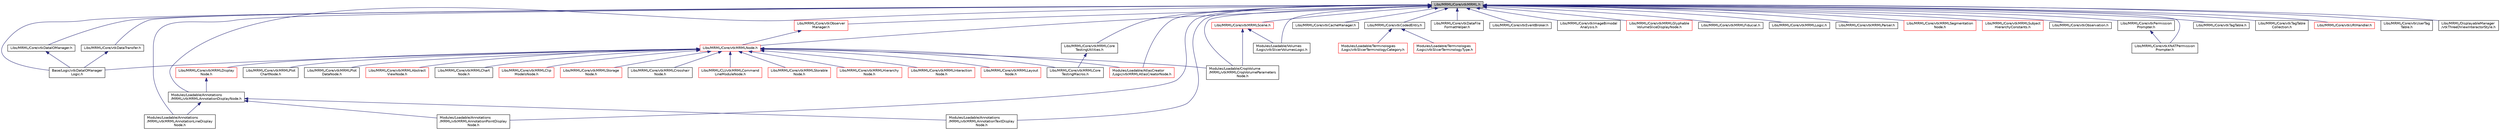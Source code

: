 digraph "Libs/MRML/Core/vtkMRML.h"
{
  bgcolor="transparent";
  edge [fontname="Helvetica",fontsize="10",labelfontname="Helvetica",labelfontsize="10"];
  node [fontname="Helvetica",fontsize="10",shape=record];
  Node2 [label="Libs/MRML/Core/vtkMRML.h",height=0.2,width=0.4,color="black", fillcolor="grey75", style="filled", fontcolor="black"];
  Node2 -> Node3 [dir="back",color="midnightblue",fontsize="10",style="solid",fontname="Helvetica"];
  Node3 [label="Base/Logic/vtkDataIOManager\lLogic.h",height=0.2,width=0.4,color="black",URL="$vtkDataIOManagerLogic_8h.html"];
  Node2 -> Node4 [dir="back",color="midnightblue",fontsize="10",style="solid",fontname="Helvetica"];
  Node4 [label="Libs/MRML/Core/vtkCacheManager.h",height=0.2,width=0.4,color="black",URL="$vtkCacheManager_8h.html"];
  Node2 -> Node5 [dir="back",color="midnightblue",fontsize="10",style="solid",fontname="Helvetica"];
  Node5 [label="Libs/MRML/Core/vtkCodedEntry.h",height=0.2,width=0.4,color="black",URL="$vtkCodedEntry_8h.html"];
  Node5 -> Node6 [dir="back",color="midnightblue",fontsize="10",style="solid",fontname="Helvetica"];
  Node6 [label="Modules/Loadable/Terminologies\l/Logic/vtkSlicerTerminologyCategory.h",height=0.2,width=0.4,color="red",URL="$vtkSlicerTerminologyCategory_8h.html"];
  Node5 -> Node11 [dir="back",color="midnightblue",fontsize="10",style="solid",fontname="Helvetica"];
  Node11 [label="Modules/Loadable/Terminologies\l/Logic/vtkSlicerTerminologyType.h",height=0.2,width=0.4,color="red",URL="$vtkSlicerTerminologyType_8h.html"];
  Node2 -> Node12 [dir="back",color="midnightblue",fontsize="10",style="solid",fontname="Helvetica"];
  Node12 [label="Libs/MRML/Core/vtkDataFile\lFormatHelper.h",height=0.2,width=0.4,color="black",URL="$vtkDataFileFormatHelper_8h.html"];
  Node2 -> Node13 [dir="back",color="midnightblue",fontsize="10",style="solid",fontname="Helvetica"];
  Node13 [label="Libs/MRML/Core/vtkDataIOManager.h",height=0.2,width=0.4,color="black",URL="$vtkDataIOManager_8h.html"];
  Node13 -> Node3 [dir="back",color="midnightblue",fontsize="10",style="solid",fontname="Helvetica"];
  Node2 -> Node14 [dir="back",color="midnightblue",fontsize="10",style="solid",fontname="Helvetica"];
  Node14 [label="Libs/MRML/Core/vtkDataTransfer.h",height=0.2,width=0.4,color="black",URL="$vtkDataTransfer_8h.html"];
  Node14 -> Node3 [dir="back",color="midnightblue",fontsize="10",style="solid",fontname="Helvetica"];
  Node2 -> Node15 [dir="back",color="midnightblue",fontsize="10",style="solid",fontname="Helvetica"];
  Node15 [label="Libs/MRML/Core/vtkEventBroker.h",height=0.2,width=0.4,color="black",URL="$vtkEventBroker_8h.html"];
  Node2 -> Node16 [dir="back",color="midnightblue",fontsize="10",style="solid",fontname="Helvetica"];
  Node16 [label="Libs/MRML/Core/vtkImageBimodal\lAnalysis.h",height=0.2,width=0.4,color="black",URL="$vtkImageBimodalAnalysis_8h.html"];
  Node2 -> Node17 [dir="back",color="midnightblue",fontsize="10",style="solid",fontname="Helvetica"];
  Node17 [label="Libs/MRML/Core/vtkMRMLNode.h",height=0.2,width=0.4,color="red",URL="$vtkMRMLNode_8h.html"];
  Node17 -> Node3 [dir="back",color="midnightblue",fontsize="10",style="solid",fontname="Helvetica"];
  Node17 -> Node18 [dir="back",color="midnightblue",fontsize="10",style="solid",fontname="Helvetica"];
  Node18 [label="Libs/MRML/CLI/vtkMRMLCommand\lLineModuleNode.h",height=0.2,width=0.4,color="red",URL="$vtkMRMLCommandLineModuleNode_8h.html"];
  Node17 -> Node20 [dir="back",color="midnightblue",fontsize="10",style="solid",fontname="Helvetica"];
  Node20 [label="Libs/MRML/Core/vtkMRMLStorable\lNode.h",height=0.2,width=0.4,color="red",URL="$vtkMRMLStorableNode_8h.html"];
  Node17 -> Node82 [dir="back",color="midnightblue",fontsize="10",style="solid",fontname="Helvetica"];
  Node82 [label="Libs/MRML/Core/vtkMRMLAbstract\lViewNode.h",height=0.2,width=0.4,color="red",URL="$vtkMRMLAbstractViewNode_8h.html"];
  Node17 -> Node89 [dir="back",color="midnightblue",fontsize="10",style="solid",fontname="Helvetica"];
  Node89 [label="Libs/MRML/Core/vtkMRMLChart\lNode.h",height=0.2,width=0.4,color="black",URL="$vtkMRMLChartNode_8h.html"];
  Node17 -> Node90 [dir="back",color="midnightblue",fontsize="10",style="solid",fontname="Helvetica"];
  Node90 [label="Libs/MRML/Core/vtkMRMLClip\lModelsNode.h",height=0.2,width=0.4,color="red",URL="$vtkMRMLClipModelsNode_8h.html"];
  Node17 -> Node92 [dir="back",color="midnightblue",fontsize="10",style="solid",fontname="Helvetica"];
  Node92 [label="Libs/MRML/Core/vtkMRMLStorage\lNode.h",height=0.2,width=0.4,color="red",URL="$vtkMRMLStorageNode_8h.html"];
  Node17 -> Node119 [dir="back",color="midnightblue",fontsize="10",style="solid",fontname="Helvetica"];
  Node119 [label="Libs/MRML/Core/vtkMRMLCore\lTestingMacros.h",height=0.2,width=0.4,color="black",URL="$vtkMRMLCoreTestingMacros_8h.html"];
  Node17 -> Node85 [dir="back",color="midnightblue",fontsize="10",style="solid",fontname="Helvetica"];
  Node85 [label="Libs/MRML/Core/vtkMRMLCrosshair\lNode.h",height=0.2,width=0.4,color="black",URL="$vtkMRMLCrosshairNode_8h.html"];
  Node17 -> Node120 [dir="back",color="midnightblue",fontsize="10",style="solid",fontname="Helvetica"];
  Node120 [label="Libs/MRML/Core/vtkMRMLDisplay\lNode.h",height=0.2,width=0.4,color="red",URL="$vtkMRMLDisplayNode_8h.html"];
  Node120 -> Node55 [dir="back",color="midnightblue",fontsize="10",style="solid",fontname="Helvetica"];
  Node55 [label="Modules/Loadable/Annotations\l/MRML/vtkMRMLAnnotationDisplayNode.h",height=0.2,width=0.4,color="black",URL="$vtkMRMLAnnotationDisplayNode_8h.html"];
  Node55 -> Node56 [dir="back",color="midnightblue",fontsize="10",style="solid",fontname="Helvetica"];
  Node56 [label="Modules/Loadable/Annotations\l/MRML/vtkMRMLAnnotationLineDisplay\lNode.h",height=0.2,width=0.4,color="black",URL="$vtkMRMLAnnotationLineDisplayNode_8h.html"];
  Node55 -> Node57 [dir="back",color="midnightblue",fontsize="10",style="solid",fontname="Helvetica"];
  Node57 [label="Modules/Loadable/Annotations\l/MRML/vtkMRMLAnnotationPointDisplay\lNode.h",height=0.2,width=0.4,color="black",URL="$vtkMRMLAnnotationPointDisplayNode_8h.html"];
  Node55 -> Node58 [dir="back",color="midnightblue",fontsize="10",style="solid",fontname="Helvetica"];
  Node58 [label="Modules/Loadable/Annotations\l/MRML/vtkMRMLAnnotationTextDisplay\lNode.h",height=0.2,width=0.4,color="black",URL="$vtkMRMLAnnotationTextDisplayNode_8h.html"];
  Node17 -> Node137 [dir="back",color="midnightblue",fontsize="10",style="solid",fontname="Helvetica"];
  Node137 [label="Libs/MRML/Core/vtkMRMLHierarchy\lNode.h",height=0.2,width=0.4,color="red",URL="$vtkMRMLHierarchyNode_8h.html"];
  Node17 -> Node143 [dir="back",color="midnightblue",fontsize="10",style="solid",fontname="Helvetica"];
  Node143 [label="Libs/MRML/Core/vtkMRMLInteraction\lNode.h",height=0.2,width=0.4,color="red",URL="$vtkMRMLInteractionNode_8h.html"];
  Node17 -> Node144 [dir="back",color="midnightblue",fontsize="10",style="solid",fontname="Helvetica"];
  Node144 [label="Libs/MRML/Core/vtkMRMLLayout\lNode.h",height=0.2,width=0.4,color="red",URL="$vtkMRMLLayoutNode_8h.html"];
  Node17 -> Node146 [dir="back",color="midnightblue",fontsize="10",style="solid",fontname="Helvetica"];
  Node146 [label="Libs/MRML/Core/vtkMRMLPlot\lChartNode.h",height=0.2,width=0.4,color="black",URL="$vtkMRMLPlotChartNode_8h.html"];
  Node17 -> Node147 [dir="back",color="midnightblue",fontsize="10",style="solid",fontname="Helvetica"];
  Node147 [label="Libs/MRML/Core/vtkMRMLPlot\lDataNode.h",height=0.2,width=0.4,color="black",URL="$vtkMRMLPlotDataNode_8h.html"];
  Node17 -> Node179 [dir="back",color="midnightblue",fontsize="10",style="solid",fontname="Helvetica"];
  Node179 [label="Modules/Loadable/AtlasCreator\l/Logic/vtkMRMLAtlasCreatorNode.h",height=0.2,width=0.4,color="red",URL="$vtkMRMLAtlasCreatorNode_8h.html"];
  Node17 -> Node181 [dir="back",color="midnightblue",fontsize="10",style="solid",fontname="Helvetica"];
  Node181 [label="Modules/Loadable/CropVolume\l/MRML/vtkMRMLCropVolumeParameters\lNode.h",height=0.2,width=0.4,color="black",URL="$vtkMRMLCropVolumeParametersNode_8h.html"];
  Node2 -> Node184 [dir="back",color="midnightblue",fontsize="10",style="solid",fontname="Helvetica"];
  Node184 [label="Libs/MRML/Core/vtkObserver\lManager.h",height=0.2,width=0.4,color="red",URL="$vtkObserverManager_8h.html"];
  Node184 -> Node17 [dir="back",color="midnightblue",fontsize="10",style="solid",fontname="Helvetica"];
  Node2 -> Node248 [dir="back",color="midnightblue",fontsize="10",style="solid",fontname="Helvetica"];
  Node248 [label="Libs/MRML/Core/vtkMRMLCore\lTestingUtilities.h",height=0.2,width=0.4,color="black",URL="$vtkMRMLCoreTestingUtilities_8h.html"];
  Node248 -> Node119 [dir="back",color="midnightblue",fontsize="10",style="solid",fontname="Helvetica"];
  Node2 -> Node128 [dir="back",color="midnightblue",fontsize="10",style="solid",fontname="Helvetica"];
  Node128 [label="Libs/MRML/Core/vtkMRMLGlyphable\lVolumeSliceDisplayNode.h",height=0.2,width=0.4,color="red",URL="$vtkMRMLGlyphableVolumeSliceDisplayNode_8h.html"];
  Node2 -> Node249 [dir="back",color="midnightblue",fontsize="10",style="solid",fontname="Helvetica"];
  Node249 [label="Libs/MRML/Core/vtkMRMLFiducial.h",height=0.2,width=0.4,color="black",URL="$vtkMRMLFiducial_8h.html"];
  Node2 -> Node250 [dir="back",color="midnightblue",fontsize="10",style="solid",fontname="Helvetica"];
  Node250 [label="Libs/MRML/Core/vtkMRMLLogic.h",height=0.2,width=0.4,color="black",URL="$vtkMRMLLogic_8h.html"];
  Node2 -> Node251 [dir="back",color="midnightblue",fontsize="10",style="solid",fontname="Helvetica"];
  Node251 [label="Libs/MRML/Core/vtkMRMLParser.h",height=0.2,width=0.4,color="black",URL="$vtkMRMLParser_8h.html"];
  Node2 -> Node252 [dir="back",color="midnightblue",fontsize="10",style="solid",fontname="Helvetica"];
  Node252 [label="Libs/MRML/Core/vtkMRMLScene.h",height=0.2,width=0.4,color="red",URL="$vtkMRMLScene_8h.html"];
  Node252 -> Node181 [dir="back",color="midnightblue",fontsize="10",style="solid",fontname="Helvetica"];
  Node252 -> Node37 [dir="back",color="midnightblue",fontsize="10",style="solid",fontname="Helvetica"];
  Node37 [label="Modules/Loadable/Volumes\l/Logic/vtkSlicerVolumesLogic.h",height=0.2,width=0.4,color="black",URL="$vtkSlicerVolumesLogic_8h.html"];
  Node2 -> Node52 [dir="back",color="midnightblue",fontsize="10",style="solid",fontname="Helvetica"];
  Node52 [label="Libs/MRML/Core/vtkMRMLSegmentation\lNode.h",height=0.2,width=0.4,color="red",URL="$vtkMRMLSegmentationNode_8h.html"];
  Node2 -> Node253 [dir="back",color="midnightblue",fontsize="10",style="solid",fontname="Helvetica"];
  Node253 [label="Libs/MRML/Core/vtkMRMLSubject\lHierarchyConstants.h",height=0.2,width=0.4,color="red",URL="$vtkMRMLSubjectHierarchyConstants_8h.html"];
  Node2 -> Node254 [dir="back",color="midnightblue",fontsize="10",style="solid",fontname="Helvetica"];
  Node254 [label="Libs/MRML/Core/vtkObservation.h",height=0.2,width=0.4,color="black",URL="$vtkObservation_8h.html"];
  Node2 -> Node255 [dir="back",color="midnightblue",fontsize="10",style="solid",fontname="Helvetica"];
  Node255 [label="Libs/MRML/Core/vtkPermission\lPrompter.h",height=0.2,width=0.4,color="black",URL="$vtkPermissionPrompter_8h.html"];
  Node255 -> Node256 [dir="back",color="midnightblue",fontsize="10",style="solid",fontname="Helvetica"];
  Node256 [label="Libs/MRML/Core/vtkXNATPermission\lPrompter.h",height=0.2,width=0.4,color="black",URL="$vtkXNATPermissionPrompter_8h.html"];
  Node2 -> Node257 [dir="back",color="midnightblue",fontsize="10",style="solid",fontname="Helvetica"];
  Node257 [label="Libs/MRML/Core/vtkTagTable.h",height=0.2,width=0.4,color="black",URL="$vtkTagTable_8h.html"];
  Node2 -> Node258 [dir="back",color="midnightblue",fontsize="10",style="solid",fontname="Helvetica"];
  Node258 [label="Libs/MRML/Core/vtkTagTable\lCollection.h",height=0.2,width=0.4,color="black",URL="$vtkTagTableCollection_8h.html"];
  Node2 -> Node259 [dir="back",color="midnightblue",fontsize="10",style="solid",fontname="Helvetica"];
  Node259 [label="Libs/MRML/Core/vtkURIHandler.h",height=0.2,width=0.4,color="red",URL="$vtkURIHandler_8h.html"];
  Node2 -> Node261 [dir="back",color="midnightblue",fontsize="10",style="solid",fontname="Helvetica"];
  Node261 [label="Libs/MRML/Core/vtkUserTag\lTable.h",height=0.2,width=0.4,color="black",URL="$vtkUserTagTable_8h.html"];
  Node2 -> Node256 [dir="back",color="midnightblue",fontsize="10",style="solid",fontname="Helvetica"];
  Node2 -> Node67 [dir="back",color="midnightblue",fontsize="10",style="solid",fontname="Helvetica"];
  Node67 [label="Libs/MRML/DisplayableManager\l/vtkThreeDViewInteractorStyle.h",height=0.2,width=0.4,color="black",URL="$vtkThreeDViewInteractorStyle_8h.html"];
  Node2 -> Node55 [dir="back",color="midnightblue",fontsize="10",style="solid",fontname="Helvetica"];
  Node2 -> Node56 [dir="back",color="midnightblue",fontsize="10",style="solid",fontname="Helvetica"];
  Node2 -> Node57 [dir="back",color="midnightblue",fontsize="10",style="solid",fontname="Helvetica"];
  Node2 -> Node58 [dir="back",color="midnightblue",fontsize="10",style="solid",fontname="Helvetica"];
  Node2 -> Node179 [dir="back",color="midnightblue",fontsize="10",style="solid",fontname="Helvetica"];
  Node2 -> Node181 [dir="back",color="midnightblue",fontsize="10",style="solid",fontname="Helvetica"];
  Node2 -> Node37 [dir="back",color="midnightblue",fontsize="10",style="solid",fontname="Helvetica"];
}
